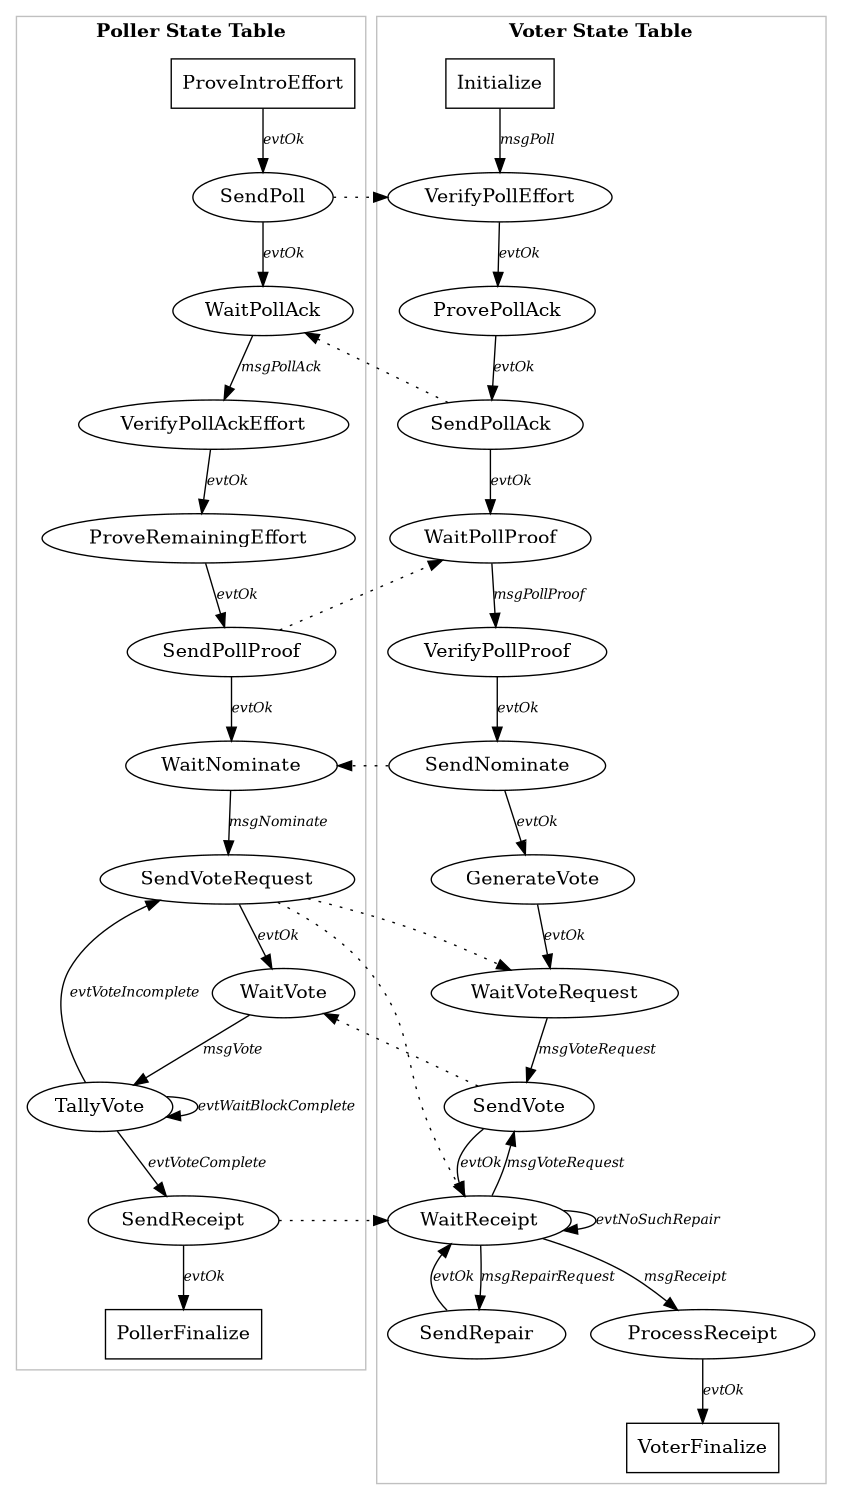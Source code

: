 /* -*- Mode: C -*- */
/*
 * $Id: states.dot,v 1.6 2007-03-19 19:57:19 smorabito Exp $
 */
/*
Copyright (c) 2000-2005 Board of Trustees of Leland Stanford Jr. University,
all rights reserved.

Permission is hereby granted, free of charge, to any person obtaining a copy
of this software and associated documentation files (the "Software"), to deal
in the Software without restriction, including without limitation the rights
to use, copy, modify, merge, publish, distribute, sublicense, and/or sell
copies of the Software, and to permit persons to whom the Software is
furnished to do so, subject to the following conditions:

The above copyright notice and this permission notice shall be included in
all copies or substantial portions of the Software.

THE SOFTWARE IS PROVIDED "AS IS", WITHOUT WARRANTY OF ANY KIND, EXPRESS OR
IMPLIED, INCLUDING BUT NOT LIMITED TO THE WARRANTIES OF MERCHANTABILITY,
FITNESS FOR A PARTICULAR PURPOSE AND NONINFRINGEMENT.  IN NO EVENT SHALL
STANFORD UNIVERSITY BE LIABLE FOR ANY CLAIM, DAMAGES OR OTHER LIABILITY,
WHETHER IN AN ACTION OF CONTRACT, TORT OR OTHERWISE, ARISING FROM, OUT OF OR
IN CONNECTION WITH THE SOFTWARE OR THE USE OR OTHER DEALINGS IN THE SOFTWARE.

Except as contained in this notice, the name of Stanford University shall not
be used in advertising or otherwise to promote the sale, use or other dealings
in this Software without prior written authorization from Stanford University.
*/

/*
 * State diagrams of V3 polling protocol.
 *
 * To generate postscript, run    dot -Tps -o <outfile>.ps states.dot
 */

digraph StateMachine {
  edge [fontname="Times-Italic"];
  node [fontname="Times-Roman"];

  subgraph cluster0 {
    color=grey;
    fontname="Times-Bold";
    fontsize="14";
    label="Poller State Table";

    ProveIntroEffort [shape=box];
    PollerFinalize [shape=box];

    ProveIntroEffort -> SendPoll [label="evtOk",fontsize="10"];
    SendPoll -> WaitPollAck [label="evtOk",fontsize="10"];
    WaitPollAck -> VerifyPollAckEffort [label="msgPollAck",fontsize="10"];
    VerifyPollAckEffort -> ProveRemainingEffort [label="evtOk",fontsize="10"];
    ProveRemainingEffort -> SendPollProof [label="evtOk",fontsize="10"];
    SendPollProof -> WaitNominate [label="evtOk",fontsize="10"];
    WaitNominate -> SendVoteRequest [label="msgNominate",fontsize="10"];
    SendVoteRequest -> WaitVote [label="evtOk",fontsize="10"];
    WaitVote -> TallyVote [label="msgVote",fontsize="10"];
    TallyVote -> TallyVote [label="evtWaitBlockComplete",fontsize="10"];
    TallyVote -> SendVoteRequest [label="evtVoteIncomplete",fontsize="10"];
    TallyVote -> SendReceipt [label="evtVoteComplete",fontsize="10"];
    SendReceipt -> PollerFinalize [label="evtOk",fontsize="10"];
  }

  subgraph cluster1 {
    color=grey;
    fontname="Times-Bold";
    fontsize="14";
    label="Voter State Table";

    Initialize [shape=box];
    VoterFinalize [shape=box];

    Initialize -> VerifyPollEffort [label="msgPoll",fontsize="10"];
    VerifyPollEffort -> ProvePollAck [label="evtOk",fontsize="10"];
    ProvePollAck -> SendPollAck [label="evtOk",fontsize="10"];
    SendPollAck -> WaitPollProof [label="evtOk",fontsize="10"];
    WaitPollProof -> VerifyPollProof [label="msgPollProof",fontsize="10"];
    VerifyPollProof -> SendNominate [label="evtOk",fontsize="10"];
    SendNominate -> GenerateVote [label="evtOk",fontsize="10"];   
    GenerateVote -> WaitVoteRequest [label="evtOk",fontsize="10"];
    WaitVoteRequest -> SendVote [label="msgVoteRequest",fontsize="10"];
    SendVote -> WaitReceipt [label="evtOk",fontsize="10"];
    WaitReceipt -> SendVote [label="msgVoteRequest",fontsize="10"];
    WaitReceipt -> SendRepair [label="msgRepairRequest",fontsize="10"];
    WaitReceipt -> ProcessReceipt [label="msgReceipt",fontsize="10"];
    WaitReceipt -> WaitReceipt [label="evtNoSuchRepair",fontsize="10"];
    SendRepair -> WaitReceipt [label="evtOk",fontsize="10"];
    ProcessReceipt -> VoterFinalize [label="evtOk",fontsize="10"];
  }

  center=true;

  page="8.5,11";
  size="7.5,10";

  SendPoll -> VerifyPollEffort [style=dotted];
  SendPollAck -> WaitPollAck [style=dotted];
  SendNominate -> WaitNominate [style=dotted];
  SendVote -> WaitVote [style=dotted];
  SendVoteRequest -> WaitVoteRequest [style=dotted];
  SendVoteRequest -> WaitReceipt [style=dotted];
  SendPollProof -> WaitPollProof [style=dotted];
  SendReceipt -> WaitReceipt [style=dotted];
}
